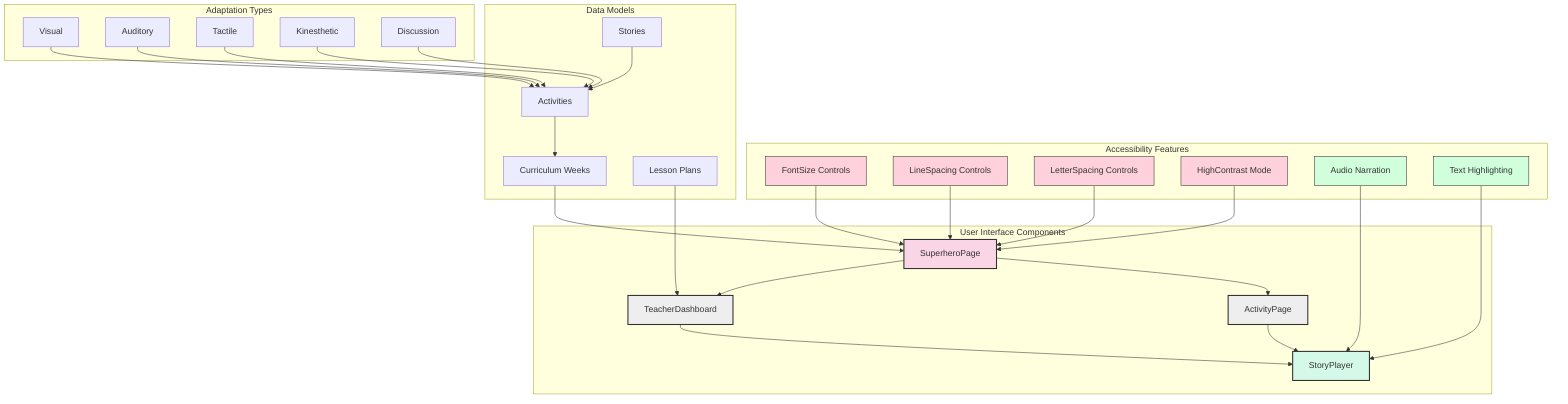 flowchart TD
    subgraph "User Interface Components"
        A[SuperheroPage] --> B[ActivityPage]
        A --> C[TeacherDashboard]
        B --> D[StoryPlayer]
        C --> D
    end

    subgraph "Accessibility Features"
        E[FontSize Controls] --> A
        F[LineSpacing Controls] --> A
        G[LetterSpacing Controls] --> A
        H[HighContrast Mode] --> A
        I[Audio Narration] --> D
        J[Text Highlighting] --> D
    end

    subgraph "Data Models"
        K[Curriculum Weeks] --> A
        L[Activities] --> K
        M[Stories] --> L
        N[Lesson Plans] --> C
    end

    subgraph "Adaptation Types"
        O[Visual] --> L
        P[Auditory] --> L
        Q[Tactile] --> L
        R[Kinesthetic] --> L
        S[Discussion] --> L
    end

    style A fill:#f9d5e5,stroke:#333,stroke-width:2px
    style B fill:#eeeeee,stroke:#333,stroke-width:2px
    style C fill:#eeeeee,stroke:#333,stroke-width:2px
    style D fill:#d5f9e8,stroke:#333,stroke-width:2px
    style E fill:#ffd1dc,stroke:#333,stroke-width:1px
    style F fill:#ffd1dc,stroke:#333,stroke-width:1px
    style G fill:#ffd1dc,stroke:#333,stroke-width:1px
    style H fill:#ffd1dc,stroke:#333,stroke-width:1px
    style I fill:#d1ffdc,stroke:#333,stroke-width:1px
    style J fill:#d1ffdc,stroke:#333,stroke-width:1px